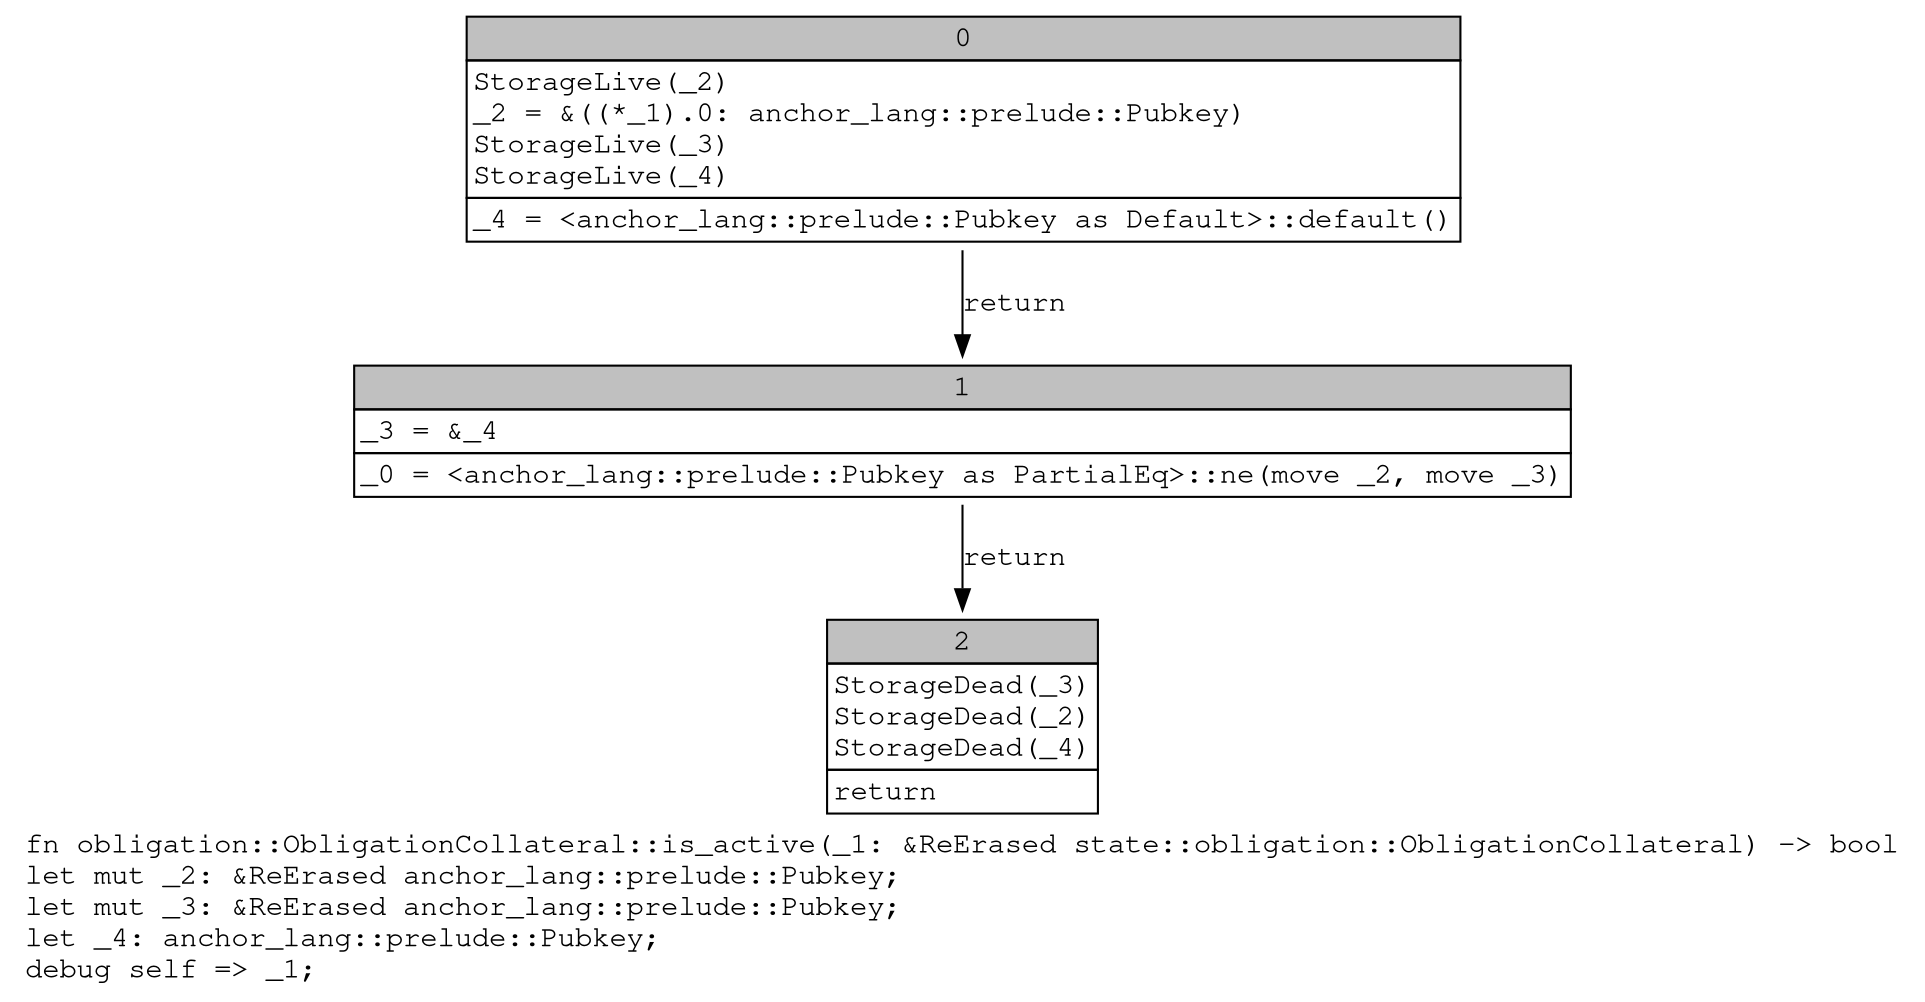 digraph Mir_0_1730 {
    graph [fontname="Courier, monospace"];
    node [fontname="Courier, monospace"];
    edge [fontname="Courier, monospace"];
    label=<fn obligation::ObligationCollateral::is_active(_1: &amp;ReErased state::obligation::ObligationCollateral) -&gt; bool<br align="left"/>let mut _2: &amp;ReErased anchor_lang::prelude::Pubkey;<br align="left"/>let mut _3: &amp;ReErased anchor_lang::prelude::Pubkey;<br align="left"/>let _4: anchor_lang::prelude::Pubkey;<br align="left"/>debug self =&gt; _1;<br align="left"/>>;
    bb0__0_1730 [shape="none", label=<<table border="0" cellborder="1" cellspacing="0"><tr><td bgcolor="gray" align="center" colspan="1">0</td></tr><tr><td align="left" balign="left">StorageLive(_2)<br/>_2 = &amp;((*_1).0: anchor_lang::prelude::Pubkey)<br/>StorageLive(_3)<br/>StorageLive(_4)<br/></td></tr><tr><td align="left">_4 = &lt;anchor_lang::prelude::Pubkey as Default&gt;::default()</td></tr></table>>];
    bb1__0_1730 [shape="none", label=<<table border="0" cellborder="1" cellspacing="0"><tr><td bgcolor="gray" align="center" colspan="1">1</td></tr><tr><td align="left" balign="left">_3 = &amp;_4<br/></td></tr><tr><td align="left">_0 = &lt;anchor_lang::prelude::Pubkey as PartialEq&gt;::ne(move _2, move _3)</td></tr></table>>];
    bb2__0_1730 [shape="none", label=<<table border="0" cellborder="1" cellspacing="0"><tr><td bgcolor="gray" align="center" colspan="1">2</td></tr><tr><td align="left" balign="left">StorageDead(_3)<br/>StorageDead(_2)<br/>StorageDead(_4)<br/></td></tr><tr><td align="left">return</td></tr></table>>];
    bb0__0_1730 -> bb1__0_1730 [label="return"];
    bb1__0_1730 -> bb2__0_1730 [label="return"];
}
